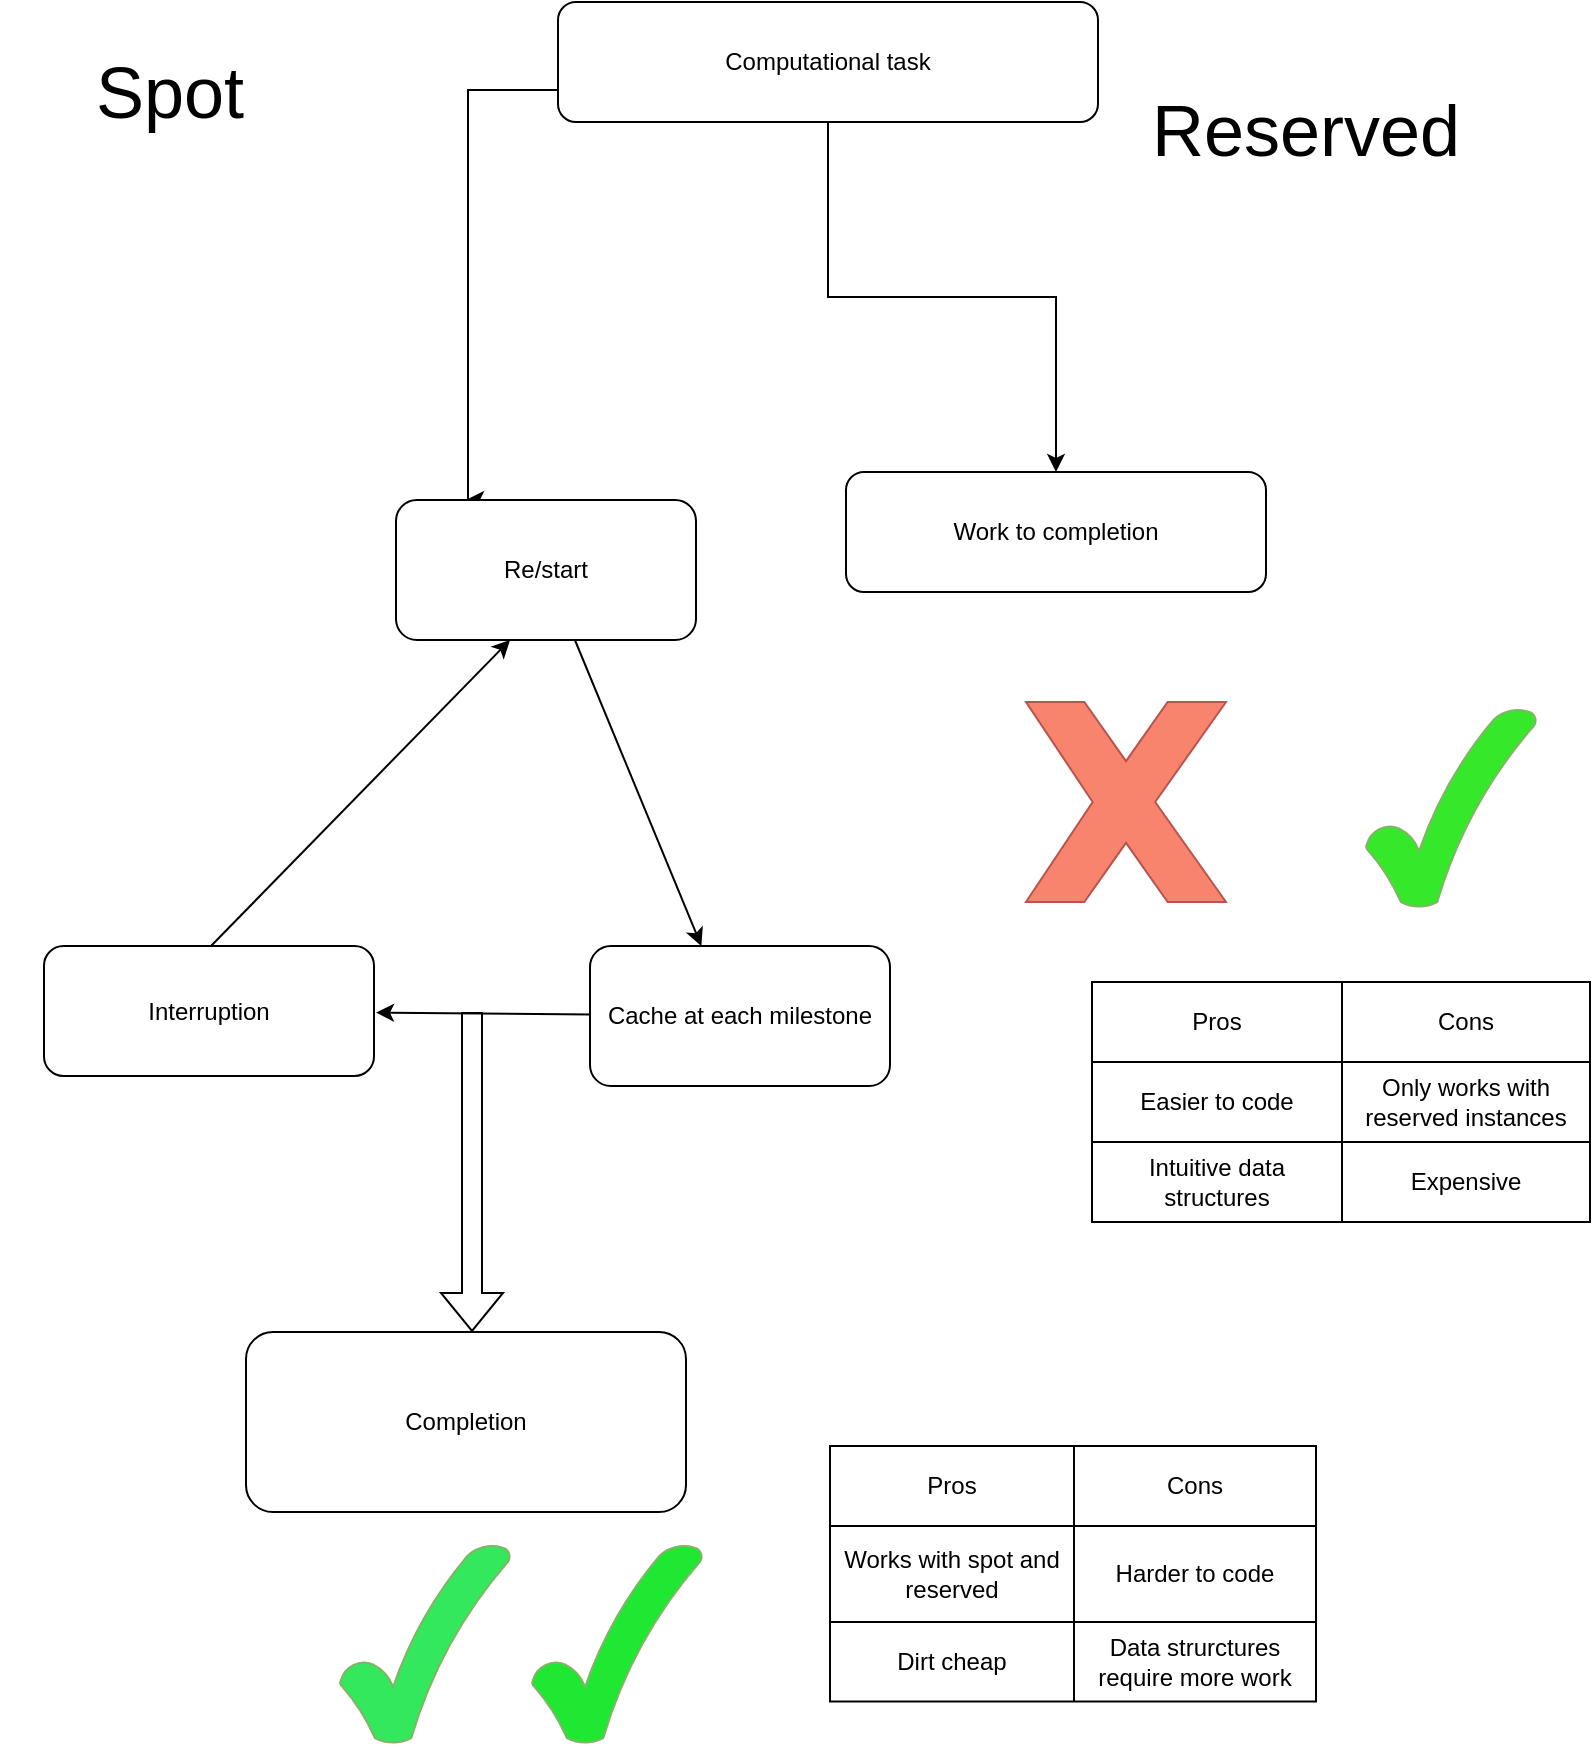 <mxfile version="22.0.2" type="gitlab">
  <diagram name="Page-1" id="dy6WFGQS1IkAlNpA-Y_L">
    <mxGraphModel dx="1434" dy="790" grid="0" gridSize="10" guides="1" tooltips="1" connect="1" arrows="1" fold="1" page="1" pageScale="1" pageWidth="850" pageHeight="1100" background="#ffffff" math="0" shadow="0">
      <root>
        <mxCell id="0" />
        <mxCell id="1" parent="0" />
        <mxCell id="jb00Yiaz1OLwazMcfyk9-3" value="" style="edgeStyle=orthogonalEdgeStyle;orthogonalLoop=1;jettySize=auto;html=1;rounded=0;" parent="1" edge="1">
          <mxGeometry relative="1" as="geometry">
            <mxPoint x="250" y="384" as="targetPoint" />
            <mxPoint x="356" y="179" as="sourcePoint" />
            <Array as="points">
              <mxPoint x="251" y="179" />
            </Array>
          </mxGeometry>
        </mxCell>
        <mxCell id="jb00Yiaz1OLwazMcfyk9-5" value="" style="edgeStyle=orthogonalEdgeStyle;orthogonalLoop=1;jettySize=auto;html=1;rounded=0;" parent="1" source="jb00Yiaz1OLwazMcfyk9-1" target="jb00Yiaz1OLwazMcfyk9-4" edge="1">
          <mxGeometry relative="1" as="geometry" />
        </mxCell>
        <mxCell id="jb00Yiaz1OLwazMcfyk9-1" value="Computational task" style="rounded=1;whiteSpace=wrap;html=1;" parent="1" vertex="1">
          <mxGeometry x="296" y="135" width="270" height="60" as="geometry" />
        </mxCell>
        <mxCell id="jb00Yiaz1OLwazMcfyk9-4" value="Work to completion" style="whiteSpace=wrap;html=1;rounded=1;" parent="1" vertex="1">
          <mxGeometry x="440" y="370" width="210" height="60" as="geometry" />
        </mxCell>
        <mxCell id="jb00Yiaz1OLwazMcfyk9-8" value="&lt;font style=&quot;font-size: 36px;&quot;&gt;Spot&lt;/font&gt;" style="text;strokeColor=none;align=center;fillColor=none;html=1;verticalAlign=middle;whiteSpace=wrap;rounded=0;" parent="1" vertex="1">
          <mxGeometry x="17" y="140" width="170" height="80" as="geometry" />
        </mxCell>
        <mxCell id="jb00Yiaz1OLwazMcfyk9-9" value="&lt;font style=&quot;font-size: 36px;&quot;&gt;Reserved&lt;/font&gt;" style="text;strokeColor=none;align=center;fillColor=none;html=1;verticalAlign=middle;whiteSpace=wrap;rounded=0;" parent="1" vertex="1">
          <mxGeometry x="590" y="177.5" width="160" height="42.5" as="geometry" />
        </mxCell>
        <mxCell id="fCD_O_br2NG6E55Pg9a1-1" value="" style="edgeStyle=orthogonalEdgeStyle;rounded=0;orthogonalLoop=1;jettySize=auto;html=1;noEdgeStyle=1;" parent="1" source="fCD_O_br2NG6E55Pg9a1-2" edge="1">
          <mxGeometry relative="1" as="geometry">
            <mxPoint x="367.682" y="607" as="targetPoint" />
          </mxGeometry>
        </mxCell>
        <mxCell id="fCD_O_br2NG6E55Pg9a1-2" value="Re/start" style="rounded=1;whiteSpace=wrap;html=1;" parent="1" vertex="1">
          <mxGeometry x="215" y="384" width="150" height="70" as="geometry" />
        </mxCell>
        <mxCell id="fCD_O_br2NG6E55Pg9a1-3" value="" style="edgeStyle=orthogonalEdgeStyle;rounded=0;orthogonalLoop=1;jettySize=auto;html=1;noEdgeStyle=1;" parent="1" edge="1">
          <mxGeometry relative="1" as="geometry">
            <mxPoint x="313" y="641.294" as="sourcePoint" />
            <mxPoint x="205" y="640.277" as="targetPoint" />
          </mxGeometry>
        </mxCell>
        <mxCell id="fCD_O_br2NG6E55Pg9a1-4" value="Cache at each milestone" style="rounded=1;whiteSpace=wrap;html=1;" parent="1" vertex="1">
          <mxGeometry x="312" y="607" width="150" height="70" as="geometry" />
        </mxCell>
        <mxCell id="fCD_O_br2NG6E55Pg9a1-5" value="Interruption" style="whiteSpace=wrap;html=1;rounded=1;" parent="1" vertex="1">
          <mxGeometry x="39" y="607" width="165" height="65" as="geometry" />
        </mxCell>
        <mxCell id="fCD_O_br2NG6E55Pg9a1-6" value="" style="endArrow=classic;html=1;rounded=0;exitX=0.5;exitY=0;exitDx=0;exitDy=0;entryX=0.38;entryY=1;entryDx=0;entryDy=0;entryPerimeter=0;" parent="1" target="fCD_O_br2NG6E55Pg9a1-2" edge="1">
          <mxGeometry width="50" height="50" relative="1" as="geometry">
            <mxPoint x="122.5" y="607" as="sourcePoint" />
            <mxPoint x="266" y="591" as="targetPoint" />
          </mxGeometry>
        </mxCell>
        <mxCell id="fCD_O_br2NG6E55Pg9a1-7" value="" style="shape=flexArrow;endArrow=classic;html=1;rounded=0;" parent="1" edge="1">
          <mxGeometry width="50" height="50" relative="1" as="geometry">
            <mxPoint x="253" y="640" as="sourcePoint" />
            <mxPoint x="253" y="800" as="targetPoint" />
          </mxGeometry>
        </mxCell>
        <mxCell id="fCD_O_br2NG6E55Pg9a1-8" value="Completion" style="rounded=1;whiteSpace=wrap;html=1;" parent="1" vertex="1">
          <mxGeometry x="140" y="800" width="220" height="90" as="geometry" />
        </mxCell>
        <mxCell id="I7qOnwvLvmoF_OgGYx-I-1" value="" style="verticalLabelPosition=bottom;verticalAlign=top;html=1;shape=mxgraph.basic.tick;fillColor=#33E85D;strokeColor=#82b366;" vertex="1" parent="1">
          <mxGeometry x="187" y="906" width="85" height="100" as="geometry" />
        </mxCell>
        <mxCell id="I7qOnwvLvmoF_OgGYx-I-2" value="" style="verticalLabelPosition=bottom;verticalAlign=top;html=1;shape=mxgraph.basic.tick;fillColor=#1EE832;strokeColor=#82b366;" vertex="1" parent="1">
          <mxGeometry x="283" y="906" width="85" height="100" as="geometry" />
        </mxCell>
        <mxCell id="I7qOnwvLvmoF_OgGYx-I-3" value="" style="verticalLabelPosition=bottom;verticalAlign=top;html=1;shape=mxgraph.basic.tick;fillColor=#36E82A;strokeColor=#82b366;" vertex="1" parent="1">
          <mxGeometry x="700" y="488" width="85" height="100" as="geometry" />
        </mxCell>
        <mxCell id="I7qOnwvLvmoF_OgGYx-I-4" value="" style="verticalLabelPosition=bottom;verticalAlign=top;html=1;shape=mxgraph.basic.x;fillColor=#F8846D;strokeColor=#b85450;" vertex="1" parent="1">
          <mxGeometry x="530" y="485" width="100" height="100" as="geometry" />
        </mxCell>
        <mxCell id="I7qOnwvLvmoF_OgGYx-I-7" value="" style="shape=table;startSize=0;container=1;collapsible=0;childLayout=tableLayout;" vertex="1" parent="1">
          <mxGeometry x="563" y="625" width="249" height="120" as="geometry" />
        </mxCell>
        <mxCell id="I7qOnwvLvmoF_OgGYx-I-8" value="" style="shape=tableRow;horizontal=0;startSize=0;swimlaneHead=0;swimlaneBody=0;strokeColor=inherit;top=0;left=0;bottom=0;right=0;collapsible=0;dropTarget=0;fillColor=none;points=[[0,0.5],[1,0.5]];portConstraint=eastwest;" vertex="1" parent="I7qOnwvLvmoF_OgGYx-I-7">
          <mxGeometry width="249" height="40" as="geometry" />
        </mxCell>
        <mxCell id="I7qOnwvLvmoF_OgGYx-I-9" value="Pros" style="shape=partialRectangle;html=1;whiteSpace=wrap;connectable=0;strokeColor=inherit;overflow=hidden;fillColor=none;top=0;left=0;bottom=0;right=0;pointerEvents=1;" vertex="1" parent="I7qOnwvLvmoF_OgGYx-I-8">
          <mxGeometry width="125" height="40" as="geometry">
            <mxRectangle width="125" height="40" as="alternateBounds" />
          </mxGeometry>
        </mxCell>
        <mxCell id="I7qOnwvLvmoF_OgGYx-I-10" value="Cons" style="shape=partialRectangle;html=1;whiteSpace=wrap;connectable=0;strokeColor=inherit;overflow=hidden;fillColor=none;top=0;left=0;bottom=0;right=0;pointerEvents=1;" vertex="1" parent="I7qOnwvLvmoF_OgGYx-I-8">
          <mxGeometry x="125" width="124" height="40" as="geometry">
            <mxRectangle width="124" height="40" as="alternateBounds" />
          </mxGeometry>
        </mxCell>
        <mxCell id="I7qOnwvLvmoF_OgGYx-I-11" value="" style="shape=tableRow;horizontal=0;startSize=0;swimlaneHead=0;swimlaneBody=0;strokeColor=inherit;top=0;left=0;bottom=0;right=0;collapsible=0;dropTarget=0;fillColor=none;points=[[0,0.5],[1,0.5]];portConstraint=eastwest;" vertex="1" parent="I7qOnwvLvmoF_OgGYx-I-7">
          <mxGeometry y="40" width="249" height="40" as="geometry" />
        </mxCell>
        <mxCell id="I7qOnwvLvmoF_OgGYx-I-12" value="Easier to code" style="shape=partialRectangle;html=1;whiteSpace=wrap;connectable=0;strokeColor=inherit;overflow=hidden;fillColor=none;top=0;left=0;bottom=0;right=0;pointerEvents=1;" vertex="1" parent="I7qOnwvLvmoF_OgGYx-I-11">
          <mxGeometry width="125" height="40" as="geometry">
            <mxRectangle width="125" height="40" as="alternateBounds" />
          </mxGeometry>
        </mxCell>
        <mxCell id="I7qOnwvLvmoF_OgGYx-I-13" value="Only works with reserved instances" style="shape=partialRectangle;html=1;whiteSpace=wrap;connectable=0;strokeColor=inherit;overflow=hidden;fillColor=none;top=0;left=0;bottom=0;right=0;pointerEvents=1;" vertex="1" parent="I7qOnwvLvmoF_OgGYx-I-11">
          <mxGeometry x="125" width="124" height="40" as="geometry">
            <mxRectangle width="124" height="40" as="alternateBounds" />
          </mxGeometry>
        </mxCell>
        <mxCell id="I7qOnwvLvmoF_OgGYx-I-17" style="shape=tableRow;horizontal=0;startSize=0;swimlaneHead=0;swimlaneBody=0;strokeColor=inherit;top=0;left=0;bottom=0;right=0;collapsible=0;dropTarget=0;fillColor=none;points=[[0,0.5],[1,0.5]];portConstraint=eastwest;" vertex="1" parent="I7qOnwvLvmoF_OgGYx-I-7">
          <mxGeometry y="80" width="249" height="40" as="geometry" />
        </mxCell>
        <mxCell id="I7qOnwvLvmoF_OgGYx-I-18" value="Intuitive data structures" style="shape=partialRectangle;html=1;whiteSpace=wrap;connectable=0;strokeColor=inherit;overflow=hidden;fillColor=none;top=0;left=0;bottom=0;right=0;pointerEvents=1;" vertex="1" parent="I7qOnwvLvmoF_OgGYx-I-17">
          <mxGeometry width="125" height="40" as="geometry">
            <mxRectangle width="125" height="40" as="alternateBounds" />
          </mxGeometry>
        </mxCell>
        <mxCell id="I7qOnwvLvmoF_OgGYx-I-19" value="Expensive" style="shape=partialRectangle;html=1;whiteSpace=wrap;connectable=0;strokeColor=inherit;overflow=hidden;fillColor=none;top=0;left=0;bottom=0;right=0;pointerEvents=1;" vertex="1" parent="I7qOnwvLvmoF_OgGYx-I-17">
          <mxGeometry x="125" width="124" height="40" as="geometry">
            <mxRectangle width="124" height="40" as="alternateBounds" />
          </mxGeometry>
        </mxCell>
        <mxCell id="I7qOnwvLvmoF_OgGYx-I-20" value="" style="shape=table;startSize=0;container=1;collapsible=0;childLayout=tableLayout;" vertex="1" parent="1">
          <mxGeometry x="432" y="857" width="243" height="127.75" as="geometry" />
        </mxCell>
        <mxCell id="I7qOnwvLvmoF_OgGYx-I-21" value="" style="shape=tableRow;horizontal=0;startSize=0;swimlaneHead=0;swimlaneBody=0;strokeColor=inherit;top=0;left=0;bottom=0;right=0;collapsible=0;dropTarget=0;fillColor=none;points=[[0,0.5],[1,0.5]];portConstraint=eastwest;" vertex="1" parent="I7qOnwvLvmoF_OgGYx-I-20">
          <mxGeometry width="243" height="40" as="geometry" />
        </mxCell>
        <mxCell id="I7qOnwvLvmoF_OgGYx-I-22" value="Pros" style="shape=partialRectangle;html=1;whiteSpace=wrap;connectable=0;strokeColor=inherit;overflow=hidden;fillColor=none;top=0;left=0;bottom=0;right=0;pointerEvents=1;" vertex="1" parent="I7qOnwvLvmoF_OgGYx-I-21">
          <mxGeometry width="122" height="40" as="geometry">
            <mxRectangle width="122" height="40" as="alternateBounds" />
          </mxGeometry>
        </mxCell>
        <mxCell id="I7qOnwvLvmoF_OgGYx-I-23" value="Cons" style="shape=partialRectangle;html=1;whiteSpace=wrap;connectable=0;strokeColor=inherit;overflow=hidden;fillColor=none;top=0;left=0;bottom=0;right=0;pointerEvents=1;" vertex="1" parent="I7qOnwvLvmoF_OgGYx-I-21">
          <mxGeometry x="122" width="121" height="40" as="geometry">
            <mxRectangle width="121" height="40" as="alternateBounds" />
          </mxGeometry>
        </mxCell>
        <mxCell id="I7qOnwvLvmoF_OgGYx-I-24" value="" style="shape=tableRow;horizontal=0;startSize=0;swimlaneHead=0;swimlaneBody=0;strokeColor=inherit;top=0;left=0;bottom=0;right=0;collapsible=0;dropTarget=0;fillColor=none;points=[[0,0.5],[1,0.5]];portConstraint=eastwest;" vertex="1" parent="I7qOnwvLvmoF_OgGYx-I-20">
          <mxGeometry y="40" width="243" height="48" as="geometry" />
        </mxCell>
        <mxCell id="I7qOnwvLvmoF_OgGYx-I-25" value="Works with spot and reserved" style="shape=partialRectangle;html=1;whiteSpace=wrap;connectable=0;strokeColor=inherit;overflow=hidden;fillColor=none;top=0;left=0;bottom=0;right=0;pointerEvents=1;" vertex="1" parent="I7qOnwvLvmoF_OgGYx-I-24">
          <mxGeometry width="122" height="48" as="geometry">
            <mxRectangle width="122" height="48" as="alternateBounds" />
          </mxGeometry>
        </mxCell>
        <mxCell id="I7qOnwvLvmoF_OgGYx-I-26" value="Harder to code" style="shape=partialRectangle;html=1;whiteSpace=wrap;connectable=0;strokeColor=inherit;overflow=hidden;fillColor=none;top=0;left=0;bottom=0;right=0;pointerEvents=1;" vertex="1" parent="I7qOnwvLvmoF_OgGYx-I-24">
          <mxGeometry x="122" width="121" height="48" as="geometry">
            <mxRectangle width="121" height="48" as="alternateBounds" />
          </mxGeometry>
        </mxCell>
        <mxCell id="I7qOnwvLvmoF_OgGYx-I-27" value="" style="shape=tableRow;horizontal=0;startSize=0;swimlaneHead=0;swimlaneBody=0;strokeColor=inherit;top=0;left=0;bottom=0;right=0;collapsible=0;dropTarget=0;fillColor=none;points=[[0,0.5],[1,0.5]];portConstraint=eastwest;" vertex="1" parent="I7qOnwvLvmoF_OgGYx-I-20">
          <mxGeometry y="88" width="243" height="40" as="geometry" />
        </mxCell>
        <mxCell id="I7qOnwvLvmoF_OgGYx-I-28" value="Dirt cheap" style="shape=partialRectangle;html=1;whiteSpace=wrap;connectable=0;strokeColor=inherit;overflow=hidden;fillColor=none;top=0;left=0;bottom=0;right=0;pointerEvents=1;" vertex="1" parent="I7qOnwvLvmoF_OgGYx-I-27">
          <mxGeometry width="122" height="40" as="geometry">
            <mxRectangle width="122" height="40" as="alternateBounds" />
          </mxGeometry>
        </mxCell>
        <mxCell id="I7qOnwvLvmoF_OgGYx-I-29" value="Data strurctures require more work" style="shape=partialRectangle;html=1;whiteSpace=wrap;connectable=0;strokeColor=inherit;overflow=hidden;fillColor=none;top=0;left=0;bottom=0;right=0;pointerEvents=1;" vertex="1" parent="I7qOnwvLvmoF_OgGYx-I-27">
          <mxGeometry x="122" width="121" height="40" as="geometry">
            <mxRectangle width="121" height="40" as="alternateBounds" />
          </mxGeometry>
        </mxCell>
      </root>
    </mxGraphModel>
  </diagram>
</mxfile>
